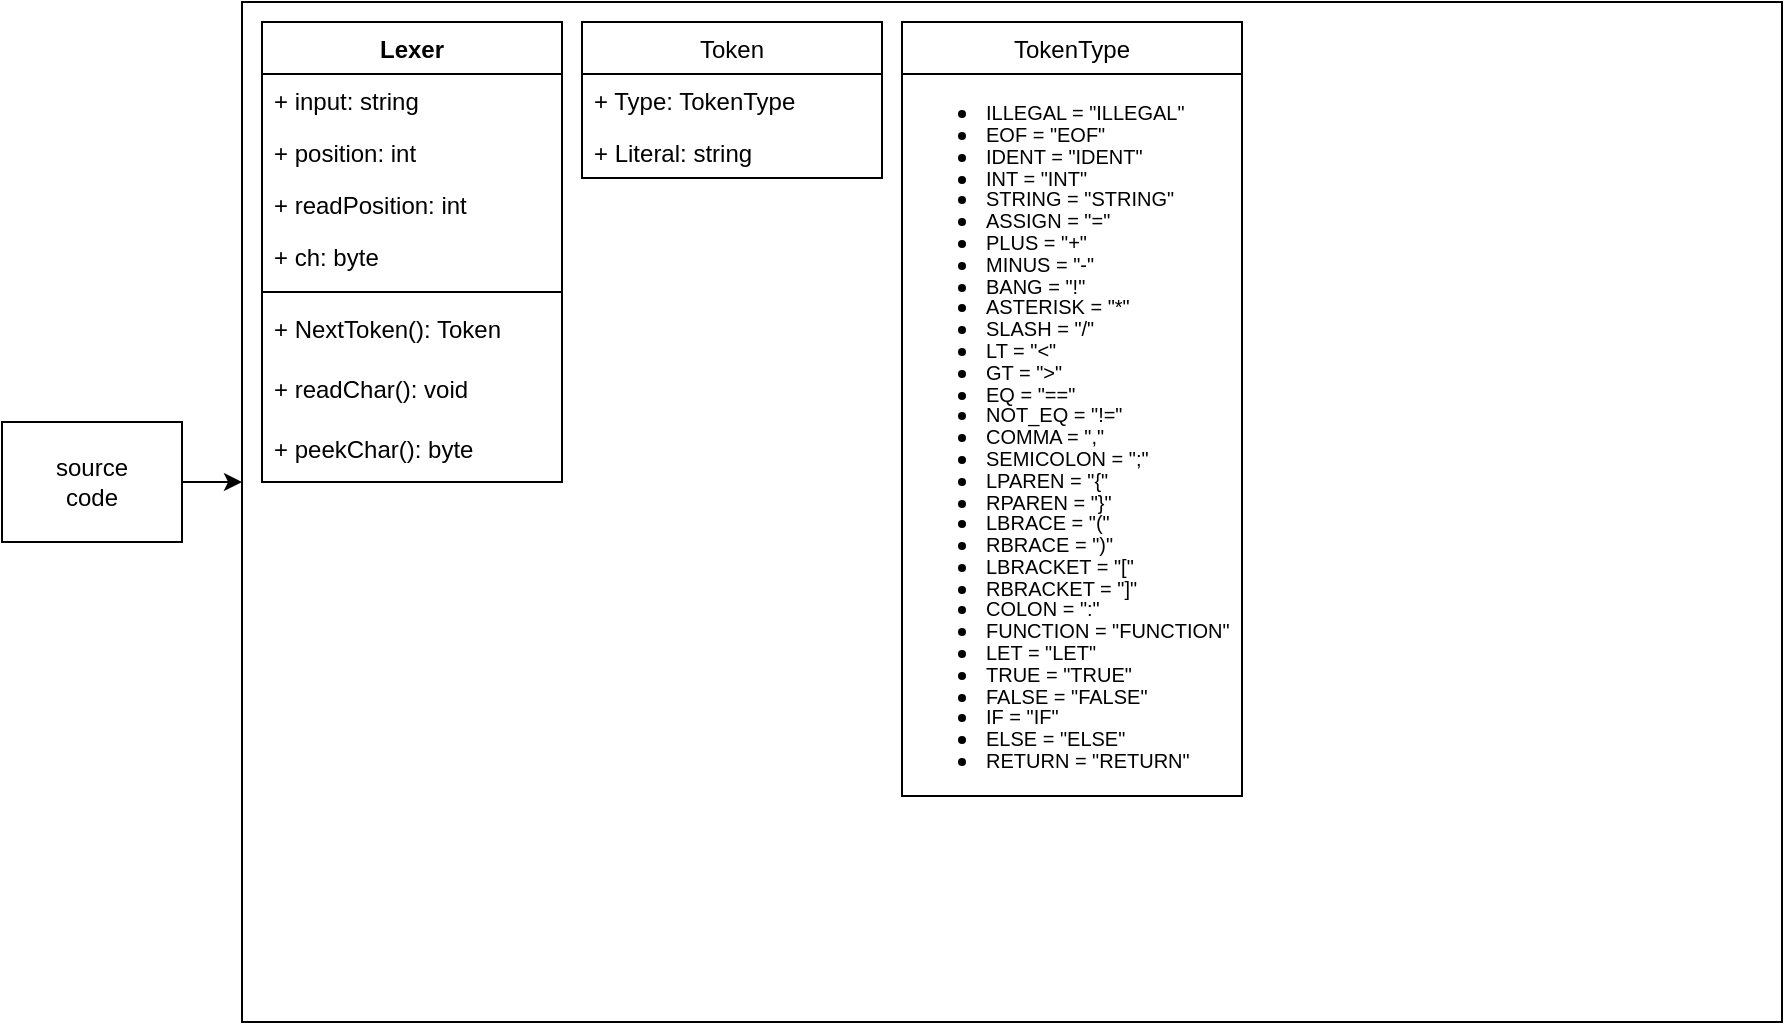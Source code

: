 <mxfile version="15.6.3" type="github">
  <diagram id="4AThORxVZcJ4zeDrusvJ" name="Page-1">
    <mxGraphModel dx="1038" dy="547" grid="1" gridSize="10" guides="1" tooltips="1" connect="1" arrows="1" fold="1" page="1" pageScale="1" pageWidth="827" pageHeight="1169" math="0" shadow="0">
      <root>
        <mxCell id="0" />
        <mxCell id="1" parent="0" />
        <mxCell id="o_SGnGbDhmQAraUmnpOO-2" value="" style="rounded=0;whiteSpace=wrap;html=1;" vertex="1" parent="1">
          <mxGeometry x="30" y="230" width="90" height="60" as="geometry" />
        </mxCell>
        <mxCell id="o_SGnGbDhmQAraUmnpOO-3" value="source code" style="text;html=1;strokeColor=none;fillColor=none;align=center;verticalAlign=middle;whiteSpace=wrap;rounded=0;" vertex="1" parent="1">
          <mxGeometry x="45" y="245" width="60" height="30" as="geometry" />
        </mxCell>
        <mxCell id="o_SGnGbDhmQAraUmnpOO-4" value="" style="endArrow=classic;html=1;rounded=0;exitX=1;exitY=0.5;exitDx=0;exitDy=0;" edge="1" parent="1" source="o_SGnGbDhmQAraUmnpOO-2">
          <mxGeometry width="50" height="50" relative="1" as="geometry">
            <mxPoint x="390" y="290" as="sourcePoint" />
            <mxPoint x="150" y="260" as="targetPoint" />
          </mxGeometry>
        </mxCell>
        <mxCell id="o_SGnGbDhmQAraUmnpOO-5" value="" style="rounded=0;whiteSpace=wrap;html=1;" vertex="1" parent="1">
          <mxGeometry x="150" y="20" width="770" height="510" as="geometry" />
        </mxCell>
        <mxCell id="o_SGnGbDhmQAraUmnpOO-6" value="Lexer" style="swimlane;fontStyle=1;align=center;verticalAlign=top;childLayout=stackLayout;horizontal=1;startSize=26;horizontalStack=0;resizeParent=1;resizeParentMax=0;resizeLast=0;collapsible=1;marginBottom=0;" vertex="1" parent="1">
          <mxGeometry x="160" y="30" width="150" height="230" as="geometry" />
        </mxCell>
        <mxCell id="o_SGnGbDhmQAraUmnpOO-7" value="+ input: string" style="text;strokeColor=none;fillColor=none;align=left;verticalAlign=top;spacingLeft=4;spacingRight=4;overflow=hidden;rotatable=0;points=[[0,0.5],[1,0.5]];portConstraint=eastwest;" vertex="1" parent="o_SGnGbDhmQAraUmnpOO-6">
          <mxGeometry y="26" width="150" height="26" as="geometry" />
        </mxCell>
        <mxCell id="o_SGnGbDhmQAraUmnpOO-10" value="+ position: int" style="text;strokeColor=none;fillColor=none;align=left;verticalAlign=top;spacingLeft=4;spacingRight=4;overflow=hidden;rotatable=0;points=[[0,0.5],[1,0.5]];portConstraint=eastwest;" vertex="1" parent="o_SGnGbDhmQAraUmnpOO-6">
          <mxGeometry y="52" width="150" height="26" as="geometry" />
        </mxCell>
        <mxCell id="o_SGnGbDhmQAraUmnpOO-12" value="+ readPosition: int" style="text;strokeColor=none;fillColor=none;align=left;verticalAlign=top;spacingLeft=4;spacingRight=4;overflow=hidden;rotatable=0;points=[[0,0.5],[1,0.5]];portConstraint=eastwest;" vertex="1" parent="o_SGnGbDhmQAraUmnpOO-6">
          <mxGeometry y="78" width="150" height="26" as="geometry" />
        </mxCell>
        <mxCell id="o_SGnGbDhmQAraUmnpOO-11" value="+ ch: byte" style="text;strokeColor=none;fillColor=none;align=left;verticalAlign=top;spacingLeft=4;spacingRight=4;overflow=hidden;rotatable=0;points=[[0,0.5],[1,0.5]];portConstraint=eastwest;" vertex="1" parent="o_SGnGbDhmQAraUmnpOO-6">
          <mxGeometry y="104" width="150" height="26" as="geometry" />
        </mxCell>
        <mxCell id="o_SGnGbDhmQAraUmnpOO-8" value="" style="line;strokeWidth=1;fillColor=none;align=left;verticalAlign=middle;spacingTop=-1;spacingLeft=3;spacingRight=3;rotatable=0;labelPosition=right;points=[];portConstraint=eastwest;" vertex="1" parent="o_SGnGbDhmQAraUmnpOO-6">
          <mxGeometry y="130" width="150" height="10" as="geometry" />
        </mxCell>
        <mxCell id="o_SGnGbDhmQAraUmnpOO-9" value="+ NextToken(): Token" style="text;strokeColor=none;fillColor=none;align=left;verticalAlign=top;spacingLeft=4;spacingRight=4;overflow=hidden;rotatable=0;points=[[0,0.5],[1,0.5]];portConstraint=eastwest;" vertex="1" parent="o_SGnGbDhmQAraUmnpOO-6">
          <mxGeometry y="140" width="150" height="30" as="geometry" />
        </mxCell>
        <mxCell id="o_SGnGbDhmQAraUmnpOO-38" value="+ readChar(): void" style="text;strokeColor=none;fillColor=none;align=left;verticalAlign=top;spacingLeft=4;spacingRight=4;overflow=hidden;rotatable=0;points=[[0,0.5],[1,0.5]];portConstraint=eastwest;" vertex="1" parent="o_SGnGbDhmQAraUmnpOO-6">
          <mxGeometry y="170" width="150" height="30" as="geometry" />
        </mxCell>
        <mxCell id="o_SGnGbDhmQAraUmnpOO-37" value="+ peekChar(): byte" style="text;strokeColor=none;fillColor=none;align=left;verticalAlign=top;spacingLeft=4;spacingRight=4;overflow=hidden;rotatable=0;points=[[0,0.5],[1,0.5]];portConstraint=eastwest;" vertex="1" parent="o_SGnGbDhmQAraUmnpOO-6">
          <mxGeometry y="200" width="150" height="30" as="geometry" />
        </mxCell>
        <mxCell id="o_SGnGbDhmQAraUmnpOO-13" value="Token" style="swimlane;fontStyle=0;childLayout=stackLayout;horizontal=1;startSize=26;fillColor=none;horizontalStack=0;resizeParent=1;resizeParentMax=0;resizeLast=0;collapsible=1;marginBottom=0;" vertex="1" parent="1">
          <mxGeometry x="320" y="30" width="150" height="78" as="geometry">
            <mxRectangle x="320" y="108" width="150" height="26" as="alternateBounds" />
          </mxGeometry>
        </mxCell>
        <mxCell id="o_SGnGbDhmQAraUmnpOO-14" value="+ Type: TokenType" style="text;strokeColor=none;fillColor=none;align=left;verticalAlign=top;spacingLeft=4;spacingRight=4;overflow=hidden;rotatable=0;points=[[0,0.5],[1,0.5]];portConstraint=eastwest;" vertex="1" parent="o_SGnGbDhmQAraUmnpOO-13">
          <mxGeometry y="26" width="150" height="26" as="geometry" />
        </mxCell>
        <mxCell id="o_SGnGbDhmQAraUmnpOO-15" value="+ Literal: string" style="text;strokeColor=none;fillColor=none;align=left;verticalAlign=top;spacingLeft=4;spacingRight=4;overflow=hidden;rotatable=0;points=[[0,0.5],[1,0.5]];portConstraint=eastwest;" vertex="1" parent="o_SGnGbDhmQAraUmnpOO-13">
          <mxGeometry y="52" width="150" height="26" as="geometry" />
        </mxCell>
        <mxCell id="o_SGnGbDhmQAraUmnpOO-33" value="TokenType" style="swimlane;fontStyle=0;childLayout=stackLayout;horizontal=1;startSize=26;fillColor=none;horizontalStack=0;resizeParent=1;resizeParentMax=0;resizeLast=0;collapsible=1;marginBottom=0;" vertex="1" parent="1">
          <mxGeometry x="480" y="30" width="170" height="387" as="geometry" />
        </mxCell>
        <mxCell id="o_SGnGbDhmQAraUmnpOO-32" value="&lt;ul style=&quot;line-height: 0.9&quot;&gt;&lt;li&gt;&lt;span style=&quot;font-size: 10px&quot;&gt;ILLEGAL = &quot;ILLEGAL&quot;&lt;/span&gt;&lt;/li&gt;&lt;li&gt;&lt;span style=&quot;font-size: 10px&quot;&gt;EOF = &quot;EOF&quot;&lt;/span&gt;&lt;/li&gt;&lt;li&gt;&lt;span style=&quot;font-size: 10px&quot;&gt;IDENT = &quot;IDENT&quot;&lt;/span&gt;&lt;/li&gt;&lt;li&gt;&lt;span style=&quot;font-size: 10px&quot;&gt;INT = &quot;INT&quot;&lt;/span&gt;&lt;/li&gt;&lt;li&gt;&lt;span style=&quot;font-size: 10px&quot;&gt;STRING = &quot;STRING&quot;&lt;/span&gt;&lt;/li&gt;&lt;li&gt;&lt;span style=&quot;font-size: 10px&quot;&gt;ASSIGN = &quot;=&quot;&lt;/span&gt;&lt;/li&gt;&lt;li&gt;&lt;span style=&quot;font-size: 10px&quot;&gt;PLUS = &quot;+&quot;&lt;/span&gt;&lt;/li&gt;&lt;li&gt;&lt;span style=&quot;font-size: 10px&quot;&gt;MINUS = &quot;-&quot;&lt;/span&gt;&lt;/li&gt;&lt;li&gt;&lt;span style=&quot;font-size: 10px&quot;&gt;BANG = &quot;!&quot;&lt;/span&gt;&lt;/li&gt;&lt;li&gt;&lt;span style=&quot;font-size: 10px&quot;&gt;ASTERISK = &quot;*&quot;&lt;/span&gt;&lt;/li&gt;&lt;li&gt;&lt;span style=&quot;font-size: 10px&quot;&gt;SLASH = &quot;/&quot;&lt;/span&gt;&lt;/li&gt;&lt;li&gt;&lt;span style=&quot;font-size: 10px&quot;&gt;LT = &quot;&amp;lt;&quot;&lt;/span&gt;&lt;/li&gt;&lt;li&gt;&lt;span style=&quot;font-size: 10px&quot;&gt;GT = &quot;&amp;gt;&quot;&lt;/span&gt;&lt;/li&gt;&lt;li&gt;&lt;span style=&quot;font-size: 10px&quot;&gt;EQ = &quot;==&quot;&lt;/span&gt;&lt;/li&gt;&lt;li&gt;&lt;span style=&quot;font-size: 10px&quot;&gt;NOT_EQ = &quot;!=&quot;&lt;/span&gt;&lt;/li&gt;&lt;li&gt;&lt;span style=&quot;font-size: 10px&quot;&gt;COMMA = &quot;,&quot;&lt;/span&gt;&lt;/li&gt;&lt;li&gt;&lt;span style=&quot;font-size: 10px&quot;&gt;SEMICOLON = &quot;;&quot;&lt;/span&gt;&lt;/li&gt;&lt;li&gt;&lt;span style=&quot;font-size: 10px&quot;&gt;LPAREN = &quot;{&quot;&lt;/span&gt;&lt;/li&gt;&lt;li&gt;&lt;span style=&quot;font-size: 10px&quot;&gt;RPAREN = &quot;}&quot;&lt;/span&gt;&lt;/li&gt;&lt;li&gt;&lt;span style=&quot;font-size: 10px&quot;&gt;LBRACE = &quot;(&quot;&lt;/span&gt;&lt;/li&gt;&lt;li&gt;&lt;span style=&quot;font-size: 10px&quot;&gt;RBRACE = &quot;)&quot;&lt;/span&gt;&lt;/li&gt;&lt;li&gt;&lt;span style=&quot;font-size: 10px&quot;&gt;LBRACKET = &quot;[&quot;&lt;/span&gt;&lt;/li&gt;&lt;li&gt;&lt;span style=&quot;font-size: 10px&quot;&gt;RBRACKET = &quot;]&quot;&lt;/span&gt;&lt;/li&gt;&lt;li&gt;&lt;span style=&quot;font-size: 10px&quot;&gt;COLON = &quot;:&quot;&lt;/span&gt;&lt;/li&gt;&lt;li&gt;&lt;span style=&quot;font-size: 10px&quot;&gt;FUNCTION = &quot;FUNCTION&quot;&lt;/span&gt;&lt;/li&gt;&lt;li&gt;&lt;span style=&quot;font-size: 10px&quot;&gt;LET = &quot;LET&quot;&lt;/span&gt;&lt;/li&gt;&lt;li&gt;&lt;span style=&quot;font-size: 10px&quot;&gt;TRUE = &quot;TRUE&quot;&lt;/span&gt;&lt;/li&gt;&lt;li&gt;&lt;span style=&quot;font-size: 10px&quot;&gt;FALSE = &quot;FALSE&quot;&lt;/span&gt;&lt;/li&gt;&lt;li&gt;&lt;span style=&quot;font-size: 10px&quot;&gt;IF = &quot;IF&quot;&lt;/span&gt;&lt;/li&gt;&lt;li&gt;&lt;span style=&quot;font-size: 10px&quot;&gt;ELSE = &quot;ELSE&quot;&lt;/span&gt;&lt;/li&gt;&lt;li&gt;&lt;span style=&quot;font-size: 10px&quot;&gt;RETURN = &quot;RETURN&quot;&lt;/span&gt;&lt;/li&gt;&lt;/ul&gt;" style="text;html=1;strokeColor=none;fillColor=none;align=left;verticalAlign=middle;whiteSpace=wrap;rounded=0;" vertex="1" parent="o_SGnGbDhmQAraUmnpOO-33">
          <mxGeometry y="26" width="170" height="361" as="geometry" />
        </mxCell>
      </root>
    </mxGraphModel>
  </diagram>
</mxfile>

